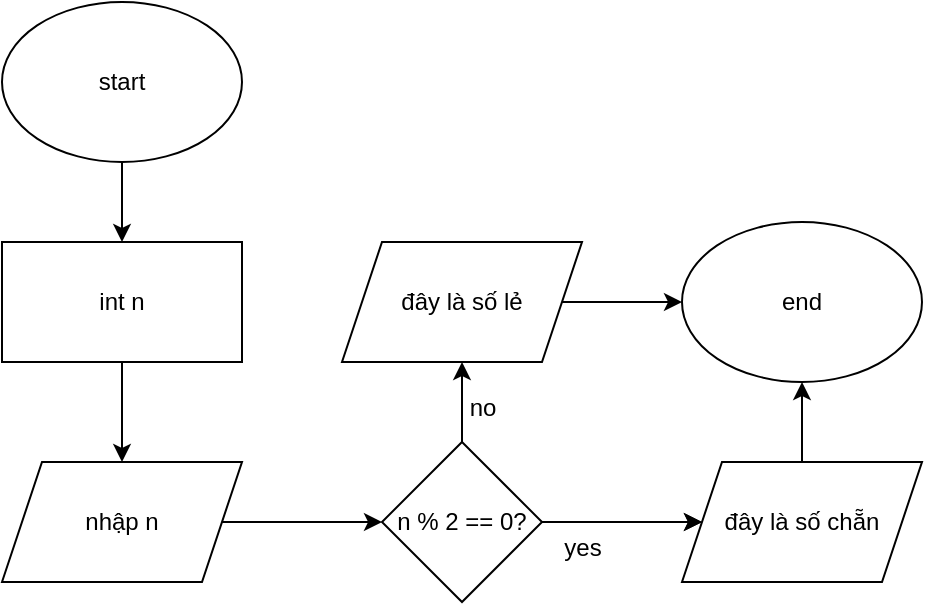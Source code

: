 <mxfile version="25.0.1">
  <diagram id="C5RBs43oDa-KdzZeNtuy" name="Page-1">
    <mxGraphModel dx="1050" dy="522" grid="1" gridSize="10" guides="1" tooltips="1" connect="1" arrows="1" fold="1" page="1" pageScale="1" pageWidth="827" pageHeight="1169" math="0" shadow="0">
      <root>
        <mxCell id="WIyWlLk6GJQsqaUBKTNV-0" />
        <mxCell id="WIyWlLk6GJQsqaUBKTNV-1" parent="WIyWlLk6GJQsqaUBKTNV-0" />
        <mxCell id="VpipOVB_wmoP1vpL5UUP-6" style="edgeStyle=orthogonalEdgeStyle;rounded=0;orthogonalLoop=1;jettySize=auto;html=1;exitX=0.5;exitY=1;exitDx=0;exitDy=0;entryX=0.5;entryY=0;entryDx=0;entryDy=0;" edge="1" parent="WIyWlLk6GJQsqaUBKTNV-1" source="VpipOVB_wmoP1vpL5UUP-0" target="VpipOVB_wmoP1vpL5UUP-3">
          <mxGeometry relative="1" as="geometry" />
        </mxCell>
        <mxCell id="VpipOVB_wmoP1vpL5UUP-0" value="start" style="ellipse;whiteSpace=wrap;html=1;" vertex="1" parent="WIyWlLk6GJQsqaUBKTNV-1">
          <mxGeometry x="80" y="80" width="120" height="80" as="geometry" />
        </mxCell>
        <mxCell id="VpipOVB_wmoP1vpL5UUP-7" style="edgeStyle=orthogonalEdgeStyle;rounded=0;orthogonalLoop=1;jettySize=auto;html=1;exitX=0.5;exitY=1;exitDx=0;exitDy=0;" edge="1" parent="WIyWlLk6GJQsqaUBKTNV-1" source="VpipOVB_wmoP1vpL5UUP-3" target="VpipOVB_wmoP1vpL5UUP-4">
          <mxGeometry relative="1" as="geometry" />
        </mxCell>
        <mxCell id="VpipOVB_wmoP1vpL5UUP-3" value="int n" style="rounded=0;whiteSpace=wrap;html=1;" vertex="1" parent="WIyWlLk6GJQsqaUBKTNV-1">
          <mxGeometry x="80" y="200" width="120" height="60" as="geometry" />
        </mxCell>
        <mxCell id="VpipOVB_wmoP1vpL5UUP-10" style="edgeStyle=orthogonalEdgeStyle;rounded=0;orthogonalLoop=1;jettySize=auto;html=1;exitX=1;exitY=0.5;exitDx=0;exitDy=0;entryX=0;entryY=0.5;entryDx=0;entryDy=0;" edge="1" parent="WIyWlLk6GJQsqaUBKTNV-1" source="VpipOVB_wmoP1vpL5UUP-4" target="VpipOVB_wmoP1vpL5UUP-9">
          <mxGeometry relative="1" as="geometry" />
        </mxCell>
        <mxCell id="VpipOVB_wmoP1vpL5UUP-4" value="nhập n" style="shape=parallelogram;perimeter=parallelogramPerimeter;whiteSpace=wrap;html=1;fixedSize=1;" vertex="1" parent="WIyWlLk6GJQsqaUBKTNV-1">
          <mxGeometry x="80" y="310" width="120" height="60" as="geometry" />
        </mxCell>
        <mxCell id="VpipOVB_wmoP1vpL5UUP-14" style="edgeStyle=orthogonalEdgeStyle;rounded=0;orthogonalLoop=1;jettySize=auto;html=1;exitX=1;exitY=0.5;exitDx=0;exitDy=0;entryX=0;entryY=0.5;entryDx=0;entryDy=0;" edge="1" parent="WIyWlLk6GJQsqaUBKTNV-1" source="VpipOVB_wmoP1vpL5UUP-9" target="VpipOVB_wmoP1vpL5UUP-11">
          <mxGeometry relative="1" as="geometry" />
        </mxCell>
        <mxCell id="VpipOVB_wmoP1vpL5UUP-15" style="edgeStyle=orthogonalEdgeStyle;rounded=0;orthogonalLoop=1;jettySize=auto;html=1;exitX=0.5;exitY=0;exitDx=0;exitDy=0;entryX=0.5;entryY=1;entryDx=0;entryDy=0;" edge="1" parent="WIyWlLk6GJQsqaUBKTNV-1" source="VpipOVB_wmoP1vpL5UUP-9" target="VpipOVB_wmoP1vpL5UUP-12">
          <mxGeometry relative="1" as="geometry" />
        </mxCell>
        <mxCell id="VpipOVB_wmoP1vpL5UUP-18" value="" style="edgeStyle=orthogonalEdgeStyle;rounded=0;orthogonalLoop=1;jettySize=auto;html=1;" edge="1" parent="WIyWlLk6GJQsqaUBKTNV-1" source="VpipOVB_wmoP1vpL5UUP-9" target="VpipOVB_wmoP1vpL5UUP-11">
          <mxGeometry relative="1" as="geometry" />
        </mxCell>
        <mxCell id="VpipOVB_wmoP1vpL5UUP-9" value="n % 2 == 0?" style="rhombus;whiteSpace=wrap;html=1;" vertex="1" parent="WIyWlLk6GJQsqaUBKTNV-1">
          <mxGeometry x="270" y="300" width="80" height="80" as="geometry" />
        </mxCell>
        <mxCell id="VpipOVB_wmoP1vpL5UUP-20" style="edgeStyle=orthogonalEdgeStyle;rounded=0;orthogonalLoop=1;jettySize=auto;html=1;exitX=0.5;exitY=0;exitDx=0;exitDy=0;entryX=0.5;entryY=1;entryDx=0;entryDy=0;" edge="1" parent="WIyWlLk6GJQsqaUBKTNV-1" source="VpipOVB_wmoP1vpL5UUP-11" target="VpipOVB_wmoP1vpL5UUP-13">
          <mxGeometry relative="1" as="geometry" />
        </mxCell>
        <mxCell id="VpipOVB_wmoP1vpL5UUP-11" value="đây là số chẵn" style="shape=parallelogram;perimeter=parallelogramPerimeter;whiteSpace=wrap;html=1;fixedSize=1;" vertex="1" parent="WIyWlLk6GJQsqaUBKTNV-1">
          <mxGeometry x="420" y="310" width="120" height="60" as="geometry" />
        </mxCell>
        <mxCell id="VpipOVB_wmoP1vpL5UUP-16" style="edgeStyle=orthogonalEdgeStyle;rounded=0;orthogonalLoop=1;jettySize=auto;html=1;exitX=1;exitY=0.5;exitDx=0;exitDy=0;entryX=0;entryY=0.5;entryDx=0;entryDy=0;" edge="1" parent="WIyWlLk6GJQsqaUBKTNV-1" source="VpipOVB_wmoP1vpL5UUP-12" target="VpipOVB_wmoP1vpL5UUP-13">
          <mxGeometry relative="1" as="geometry" />
        </mxCell>
        <mxCell id="VpipOVB_wmoP1vpL5UUP-12" value="đây là số lẻ" style="shape=parallelogram;perimeter=parallelogramPerimeter;whiteSpace=wrap;html=1;fixedSize=1;" vertex="1" parent="WIyWlLk6GJQsqaUBKTNV-1">
          <mxGeometry x="250" y="200" width="120" height="60" as="geometry" />
        </mxCell>
        <mxCell id="VpipOVB_wmoP1vpL5UUP-13" value="end" style="ellipse;whiteSpace=wrap;html=1;" vertex="1" parent="WIyWlLk6GJQsqaUBKTNV-1">
          <mxGeometry x="420" y="190" width="120" height="80" as="geometry" />
        </mxCell>
        <mxCell id="VpipOVB_wmoP1vpL5UUP-17" value="no" style="text;html=1;align=center;verticalAlign=middle;resizable=0;points=[];autosize=1;strokeColor=none;fillColor=none;" vertex="1" parent="WIyWlLk6GJQsqaUBKTNV-1">
          <mxGeometry x="300" y="268" width="40" height="30" as="geometry" />
        </mxCell>
        <mxCell id="VpipOVB_wmoP1vpL5UUP-19" value="yes" style="text;html=1;align=center;verticalAlign=middle;resizable=0;points=[];autosize=1;strokeColor=none;fillColor=none;" vertex="1" parent="WIyWlLk6GJQsqaUBKTNV-1">
          <mxGeometry x="350" y="338" width="40" height="30" as="geometry" />
        </mxCell>
      </root>
    </mxGraphModel>
  </diagram>
</mxfile>
